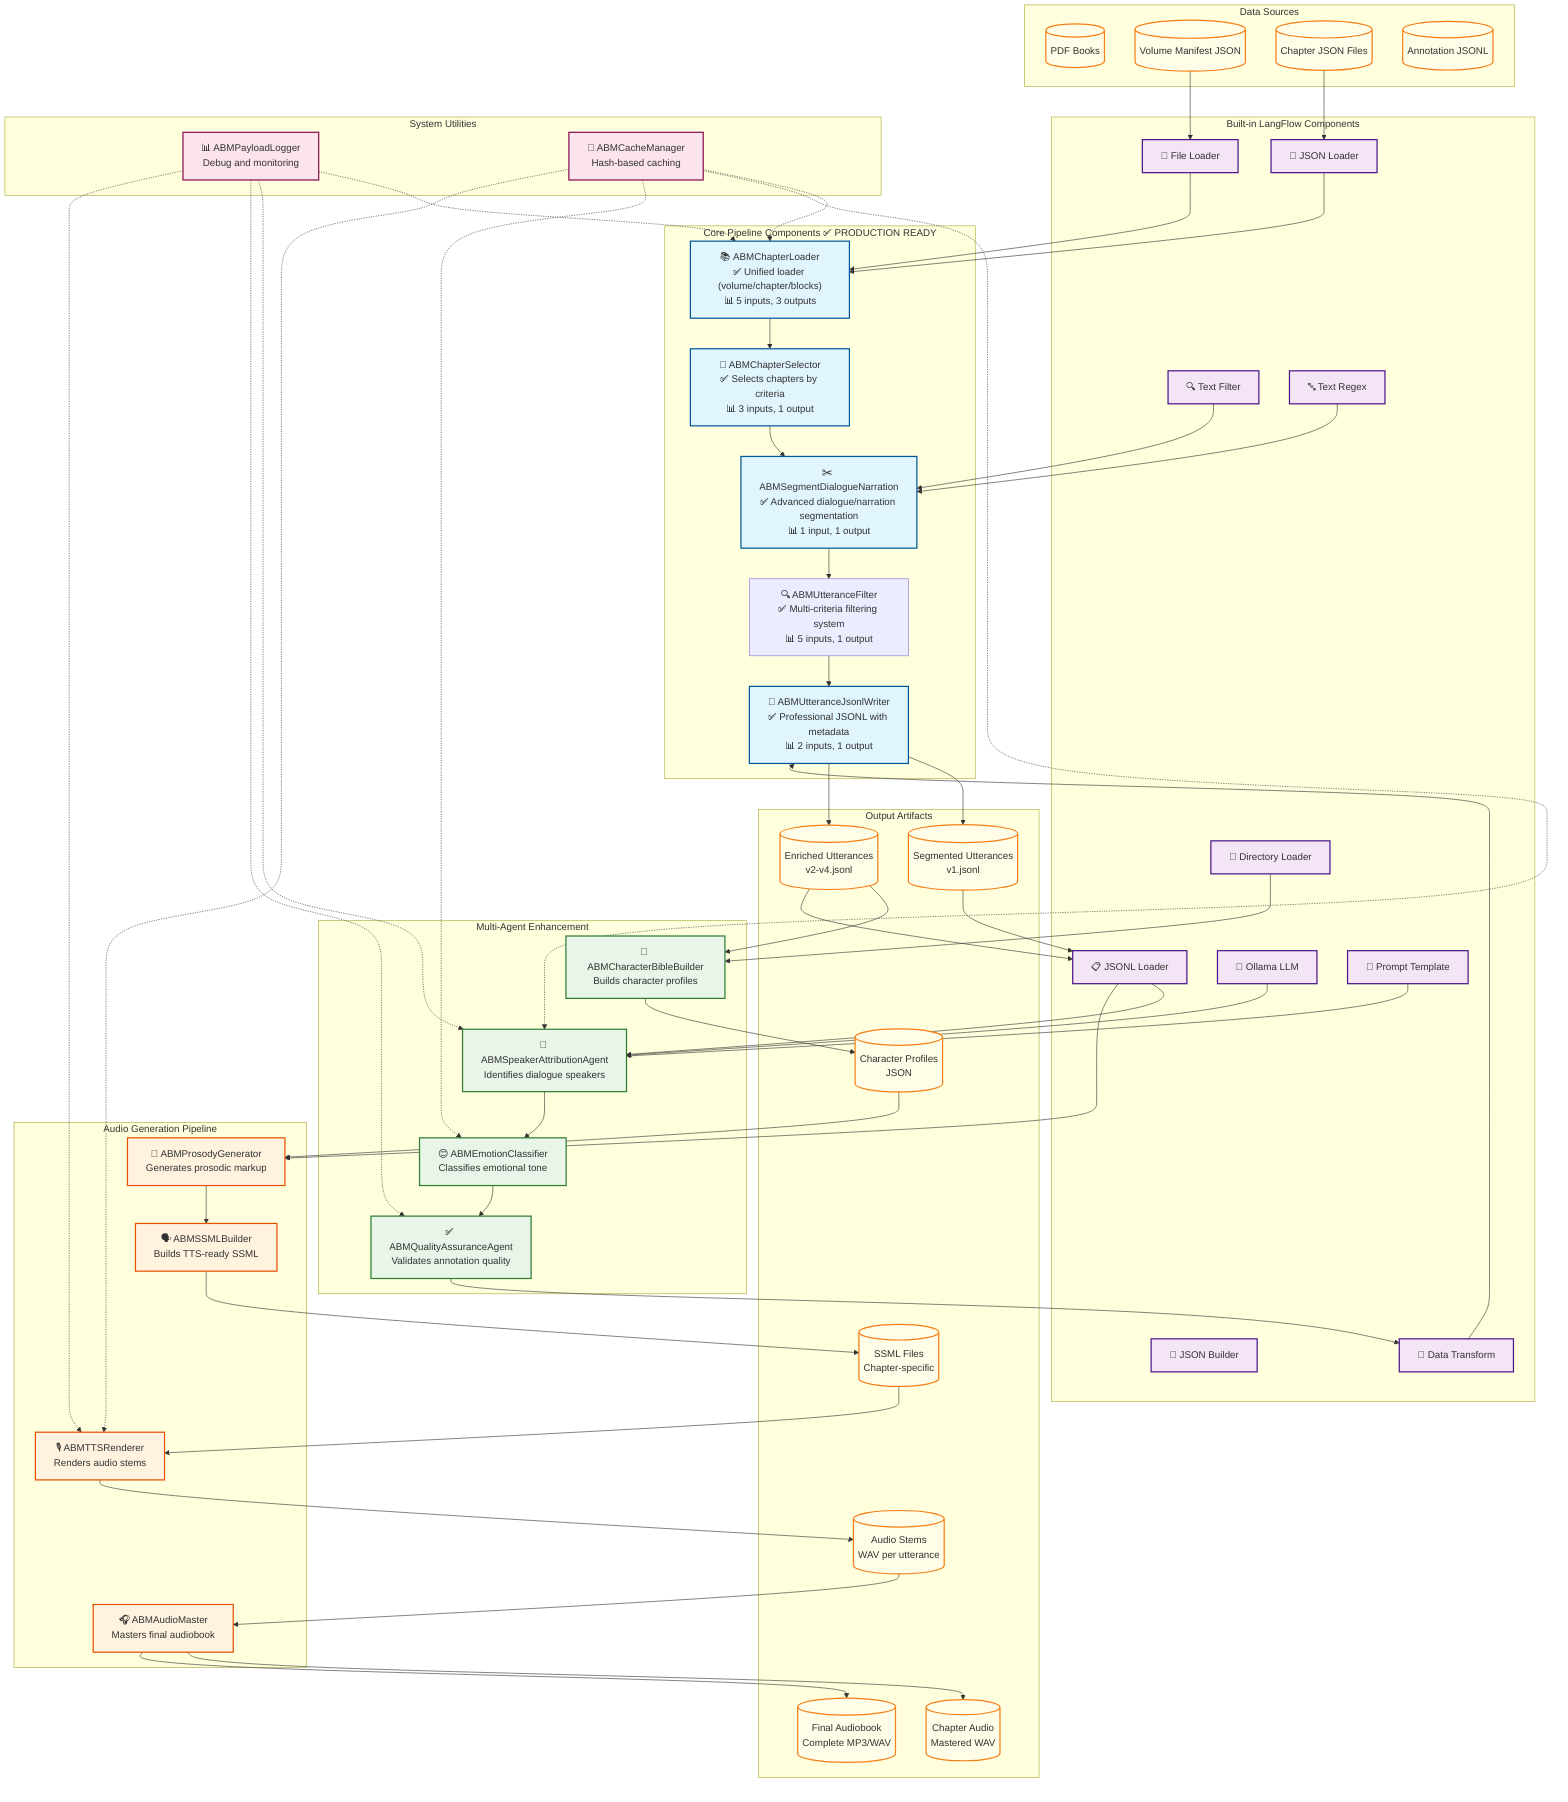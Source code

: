 %% LangFlow Audiobook Generation Architecture (Final MVP Specification)
%% Shows the complete audiobook processing pipeline using LangFlow components

graph TB
    %% Data Sources
    subgraph "Data Sources"
        PDF[("PDF Books")]
        VolumeJSON[("Volume Manifest JSON")]
        ChapterJSON[("Chapter JSON Files")]
        AnnotationJSONL[("Annotation JSONL")]
    end

    %% Built-in LangFlow Components
    subgraph "Built-in LangFlow Components"
        FileLoader["📁 File Loader"]
        JSONLoader["📄 JSON Loader"]
        JSONLLoader["📋 JSONL Loader"]
        TextFilter["🔍 Text Filter"]
        TextRegex["🔤 Text Regex"]
        OllamaLLM["🤖 Ollama LLM"]
        PromptTemplate["📝 Prompt Template"]
        JSONBuilder["🔧 JSON Builder"]
        DataTransform["🔄 Data Transform"]
        DirectoryLoader["📂 Directory Loader"]
    end

    %% Custom ABM Components (Production Ready - August 2025)
    subgraph "Core Pipeline Components ✅ PRODUCTION READY"
    ChapterLoader["📚 ABMChapterLoader<br/>✅ Unified loader (volume/chapter/blocks)<br/>📊 5 inputs, 3 outputs"]
        ChapterSelector["🎯 ABMChapterSelector<br/>✅ Selects chapters by criteria<br/>📊 3 inputs, 1 output"]  
        Segmenter["✂️ ABMSegmentDialogueNarration<br/>✅ Advanced dialogue/narration segmentation<br/>📊 1 input, 1 output"]
        UtteranceFilter["🔍 ABMUtteranceFilter<br/>✅ Multi-criteria filtering system<br/>📊 5 inputs, 1 output"]
        JSONLWriter["💾 ABMUtteranceJsonlWriter<br/>✅ Professional JSONL with metadata<br/>📊 2 inputs, 1 output"]
    end

    subgraph "Multi-Agent Enhancement"
        SpeakerAgent["👤 ABMSpeakerAttributionAgent<br/>Identifies dialogue speakers"]
        EmotionAgent["😊 ABMEmotionClassifier<br/>Classifies emotional tone"]
        QAAgent["✅ ABMQualityAssuranceAgent<br/>Validates annotation quality"]
        CharacterBible["📖 ABMCharacterBibleBuilder<br/>Builds character profiles"]
    end

    subgraph "Audio Generation Pipeline"
        ProsodyGen["🎵 ABMProsodyGenerator<br/>Generates prosodic markup"]
        SSMLBuilder["🗣️ ABMSSMLBuilder<br/>Builds TTS-ready SSML"]
        TTSRenderer["🎙️ ABMTTSRenderer<br/>Renders audio stems"]
        AudioMaster["🎧 ABMAudioMaster<br/>Masters final audiobook"]
    end

    subgraph "System Utilities"
        PayloadLogger["📊 ABMPayloadLogger<br/>Debug and monitoring"]
        CacheManager["💾 ABMCacheManager<br/>Hash-based caching"]
    end

    %% Output Artifacts
    subgraph "Output Artifacts"
        SegmentedJSONL[("Segmented Utterances<br/>v1.jsonl")]
        EnrichedJSONL[("Enriched Utterances<br/>v2-v4.jsonl")]
        CharProfiles[("Character Profiles<br/>JSON")]
        SSMLFiles[("SSML Files<br/>Chapter-specific")]
        AudioStems[("Audio Stems<br/>WAV per utterance")]
        ChapterAudio[("Chapter Audio<br/>Mastered WAV")]
        BookAudio[("Final Audiobook<br/>Complete MP3/WAV")]
    end

    %% Main Processing Flow - Annotation Pipeline
    VolumeJSON --> FileLoader
    ChapterJSON --> JSONLoader
    FileLoader --> ChapterLoader
    JSONLoader --> ChapterLoader
    ChapterLoader --> ChapterSelector
    ChapterSelector --> Segmenter
    
    %% Text processing integration
    TextRegex --> Segmenter
    TextFilter --> Segmenter
    
    Segmenter --> UtteranceFilter
    UtteranceFilter --> JSONLWriter
    JSONLWriter --> SegmentedJSONL

    %% Multi-Agent Enhancement Flow
    SegmentedJSONL --> JSONLLoader
    JSONLLoader --> SpeakerAgent
    
    %% LLM integration for speaker attribution
    OllamaLLM --> SpeakerAgent
    PromptTemplate --> SpeakerAgent
    
    SpeakerAgent --> EmotionAgent
    EmotionAgent --> QAAgent
    QAAgent --> DataTransform
    DataTransform --> JSONLWriter
    JSONLWriter --> EnrichedJSONL

    %% Character analysis (multi-chapter)
    DirectoryLoader --> CharacterBible
    EnrichedJSONL --> CharacterBible
    CharacterBible --> CharProfiles

    %% Audio Generation Flow
    EnrichedJSONL --> JSONLLoader
    CharProfiles --> ProsodyGen
    JSONLLoader --> ProsodyGen
    ProsodyGen --> SSMLBuilder
    SSMLBuilder --> SSMLFiles
    SSMLFiles --> TTSRenderer
    TTSRenderer --> AudioStems
    AudioStems --> AudioMaster
    AudioMaster --> ChapterAudio
    AudioMaster --> BookAudio

    %% Cross-cutting concerns
    CacheManager -.-> ChapterLoader
    CacheManager -.-> SpeakerAgent
    CacheManager -.-> EmotionAgent
    CacheManager -.-> TTSRenderer
    
    PayloadLogger -.-> ChapterLoader
    PayloadLogger -.-> SpeakerAgent
    PayloadLogger -.-> QAAgent
    PayloadLogger -.-> TTSRenderer

    %% Styling for final spec
    classDef core fill:#e1f5fe,stroke:#01579b,stroke-width:2px
    classDef multiagent fill:#e8f5e8,stroke:#2e7d32,stroke-width:2px
    classDef audio fill:#fff3e0,stroke:#e65100,stroke-width:2px
    classDef builtin fill:#f3e5f5,stroke:#4a148c,stroke-width:2px
    classDef utility fill:#fce4ec,stroke:#880e4f,stroke-width:2px
    classDef data fill:#fffde7,stroke:#f57f17,stroke-width:2px

    class ChapterLoader,ChapterSelector,Segmenter,JSONLWriter core
    class SpeakerAgent,EmotionAgent,QAAgent,CharacterBible multiagent
    class ProsodyGen,SSMLBuilder,TTSRenderer,AudioMaster audio
    class FileLoader,JSONLoader,JSONLLoader,TextFilter,TextRegex,OllamaLLM,PromptTemplate,JSONBuilder,DataTransform,DirectoryLoader builtin
    class PayloadLogger,CacheManager utility
    class PDF,VolumeJSON,ChapterJSON,AnnotationJSONL,SegmentedJSONL,EnrichedJSONL,CharProfiles,SSMLFiles,AudioStems,ChapterAudio,BookAudio data